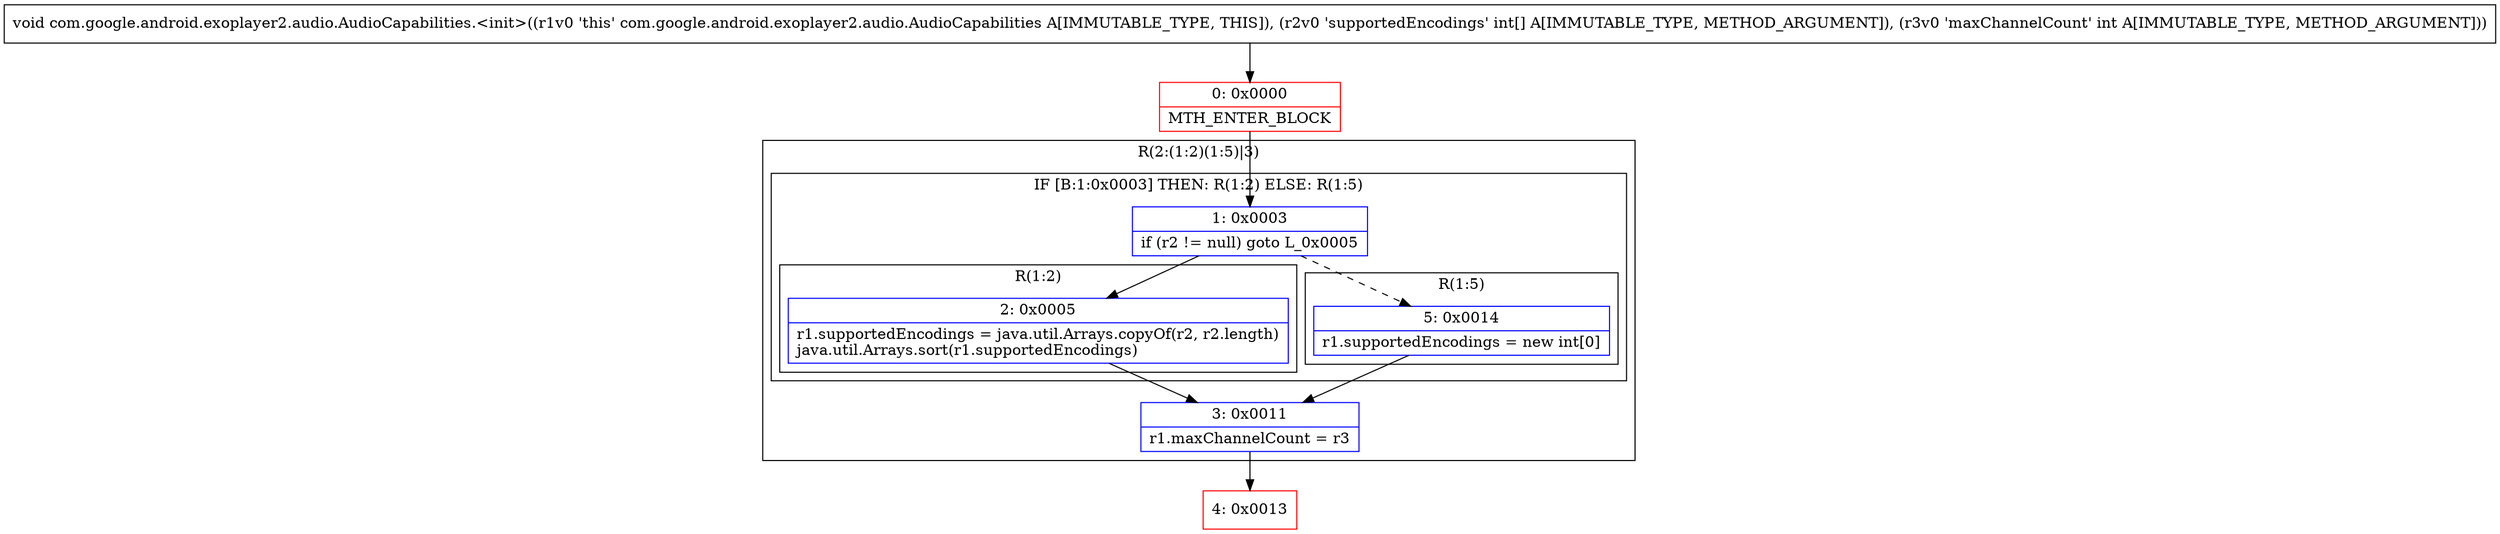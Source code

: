 digraph "CFG forcom.google.android.exoplayer2.audio.AudioCapabilities.\<init\>([II)V" {
subgraph cluster_Region_702711596 {
label = "R(2:(1:2)(1:5)|3)";
node [shape=record,color=blue];
subgraph cluster_IfRegion_1224681721 {
label = "IF [B:1:0x0003] THEN: R(1:2) ELSE: R(1:5)";
node [shape=record,color=blue];
Node_1 [shape=record,label="{1\:\ 0x0003|if (r2 != null) goto L_0x0005\l}"];
subgraph cluster_Region_227447422 {
label = "R(1:2)";
node [shape=record,color=blue];
Node_2 [shape=record,label="{2\:\ 0x0005|r1.supportedEncodings = java.util.Arrays.copyOf(r2, r2.length)\ljava.util.Arrays.sort(r1.supportedEncodings)\l}"];
}
subgraph cluster_Region_1850705282 {
label = "R(1:5)";
node [shape=record,color=blue];
Node_5 [shape=record,label="{5\:\ 0x0014|r1.supportedEncodings = new int[0]\l}"];
}
}
Node_3 [shape=record,label="{3\:\ 0x0011|r1.maxChannelCount = r3\l}"];
}
Node_0 [shape=record,color=red,label="{0\:\ 0x0000|MTH_ENTER_BLOCK\l}"];
Node_4 [shape=record,color=red,label="{4\:\ 0x0013}"];
MethodNode[shape=record,label="{void com.google.android.exoplayer2.audio.AudioCapabilities.\<init\>((r1v0 'this' com.google.android.exoplayer2.audio.AudioCapabilities A[IMMUTABLE_TYPE, THIS]), (r2v0 'supportedEncodings' int[] A[IMMUTABLE_TYPE, METHOD_ARGUMENT]), (r3v0 'maxChannelCount' int A[IMMUTABLE_TYPE, METHOD_ARGUMENT])) }"];
MethodNode -> Node_0;
Node_1 -> Node_2;
Node_1 -> Node_5[style=dashed];
Node_2 -> Node_3;
Node_5 -> Node_3;
Node_3 -> Node_4;
Node_0 -> Node_1;
}

